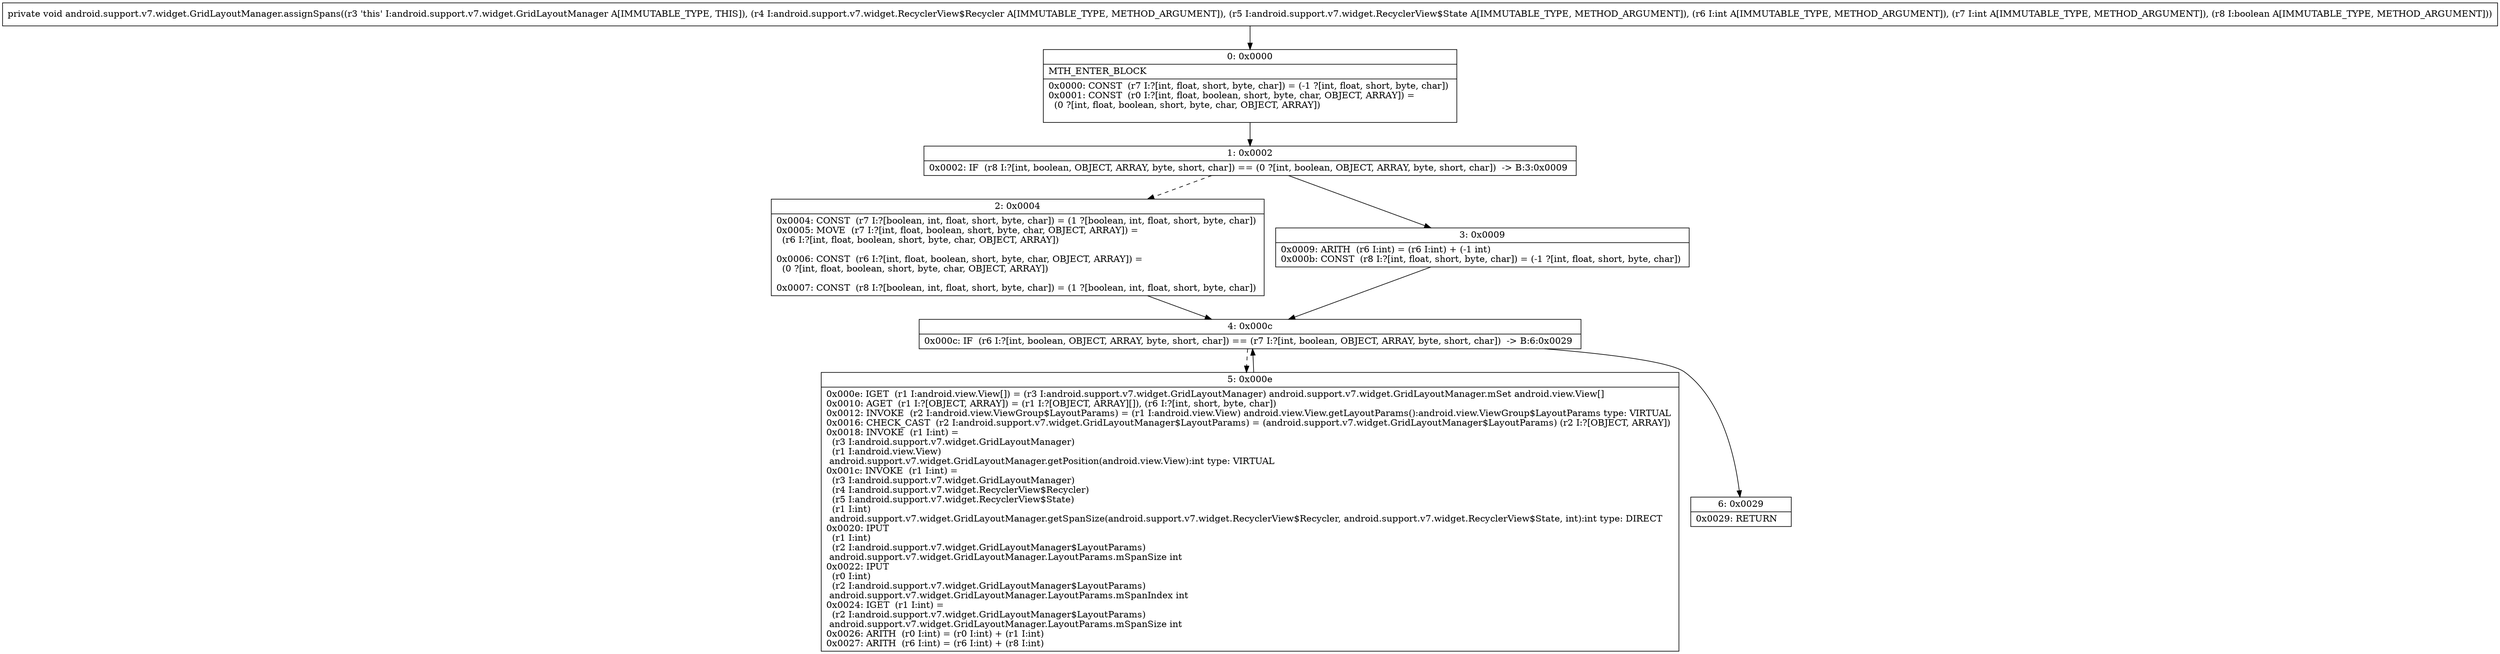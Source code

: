digraph "CFG forandroid.support.v7.widget.GridLayoutManager.assignSpans(Landroid\/support\/v7\/widget\/RecyclerView$Recycler;Landroid\/support\/v7\/widget\/RecyclerView$State;IIZ)V" {
Node_0 [shape=record,label="{0\:\ 0x0000|MTH_ENTER_BLOCK\l|0x0000: CONST  (r7 I:?[int, float, short, byte, char]) = (\-1 ?[int, float, short, byte, char]) \l0x0001: CONST  (r0 I:?[int, float, boolean, short, byte, char, OBJECT, ARRAY]) = \l  (0 ?[int, float, boolean, short, byte, char, OBJECT, ARRAY])\l \l}"];
Node_1 [shape=record,label="{1\:\ 0x0002|0x0002: IF  (r8 I:?[int, boolean, OBJECT, ARRAY, byte, short, char]) == (0 ?[int, boolean, OBJECT, ARRAY, byte, short, char])  \-\> B:3:0x0009 \l}"];
Node_2 [shape=record,label="{2\:\ 0x0004|0x0004: CONST  (r7 I:?[boolean, int, float, short, byte, char]) = (1 ?[boolean, int, float, short, byte, char]) \l0x0005: MOVE  (r7 I:?[int, float, boolean, short, byte, char, OBJECT, ARRAY]) = \l  (r6 I:?[int, float, boolean, short, byte, char, OBJECT, ARRAY])\l \l0x0006: CONST  (r6 I:?[int, float, boolean, short, byte, char, OBJECT, ARRAY]) = \l  (0 ?[int, float, boolean, short, byte, char, OBJECT, ARRAY])\l \l0x0007: CONST  (r8 I:?[boolean, int, float, short, byte, char]) = (1 ?[boolean, int, float, short, byte, char]) \l}"];
Node_3 [shape=record,label="{3\:\ 0x0009|0x0009: ARITH  (r6 I:int) = (r6 I:int) + (\-1 int) \l0x000b: CONST  (r8 I:?[int, float, short, byte, char]) = (\-1 ?[int, float, short, byte, char]) \l}"];
Node_4 [shape=record,label="{4\:\ 0x000c|0x000c: IF  (r6 I:?[int, boolean, OBJECT, ARRAY, byte, short, char]) == (r7 I:?[int, boolean, OBJECT, ARRAY, byte, short, char])  \-\> B:6:0x0029 \l}"];
Node_5 [shape=record,label="{5\:\ 0x000e|0x000e: IGET  (r1 I:android.view.View[]) = (r3 I:android.support.v7.widget.GridLayoutManager) android.support.v7.widget.GridLayoutManager.mSet android.view.View[] \l0x0010: AGET  (r1 I:?[OBJECT, ARRAY]) = (r1 I:?[OBJECT, ARRAY][]), (r6 I:?[int, short, byte, char]) \l0x0012: INVOKE  (r2 I:android.view.ViewGroup$LayoutParams) = (r1 I:android.view.View) android.view.View.getLayoutParams():android.view.ViewGroup$LayoutParams type: VIRTUAL \l0x0016: CHECK_CAST  (r2 I:android.support.v7.widget.GridLayoutManager$LayoutParams) = (android.support.v7.widget.GridLayoutManager$LayoutParams) (r2 I:?[OBJECT, ARRAY]) \l0x0018: INVOKE  (r1 I:int) = \l  (r3 I:android.support.v7.widget.GridLayoutManager)\l  (r1 I:android.view.View)\l android.support.v7.widget.GridLayoutManager.getPosition(android.view.View):int type: VIRTUAL \l0x001c: INVOKE  (r1 I:int) = \l  (r3 I:android.support.v7.widget.GridLayoutManager)\l  (r4 I:android.support.v7.widget.RecyclerView$Recycler)\l  (r5 I:android.support.v7.widget.RecyclerView$State)\l  (r1 I:int)\l android.support.v7.widget.GridLayoutManager.getSpanSize(android.support.v7.widget.RecyclerView$Recycler, android.support.v7.widget.RecyclerView$State, int):int type: DIRECT \l0x0020: IPUT  \l  (r1 I:int)\l  (r2 I:android.support.v7.widget.GridLayoutManager$LayoutParams)\l android.support.v7.widget.GridLayoutManager.LayoutParams.mSpanSize int \l0x0022: IPUT  \l  (r0 I:int)\l  (r2 I:android.support.v7.widget.GridLayoutManager$LayoutParams)\l android.support.v7.widget.GridLayoutManager.LayoutParams.mSpanIndex int \l0x0024: IGET  (r1 I:int) = \l  (r2 I:android.support.v7.widget.GridLayoutManager$LayoutParams)\l android.support.v7.widget.GridLayoutManager.LayoutParams.mSpanSize int \l0x0026: ARITH  (r0 I:int) = (r0 I:int) + (r1 I:int) \l0x0027: ARITH  (r6 I:int) = (r6 I:int) + (r8 I:int) \l}"];
Node_6 [shape=record,label="{6\:\ 0x0029|0x0029: RETURN   \l}"];
MethodNode[shape=record,label="{private void android.support.v7.widget.GridLayoutManager.assignSpans((r3 'this' I:android.support.v7.widget.GridLayoutManager A[IMMUTABLE_TYPE, THIS]), (r4 I:android.support.v7.widget.RecyclerView$Recycler A[IMMUTABLE_TYPE, METHOD_ARGUMENT]), (r5 I:android.support.v7.widget.RecyclerView$State A[IMMUTABLE_TYPE, METHOD_ARGUMENT]), (r6 I:int A[IMMUTABLE_TYPE, METHOD_ARGUMENT]), (r7 I:int A[IMMUTABLE_TYPE, METHOD_ARGUMENT]), (r8 I:boolean A[IMMUTABLE_TYPE, METHOD_ARGUMENT])) }"];
MethodNode -> Node_0;
Node_0 -> Node_1;
Node_1 -> Node_2[style=dashed];
Node_1 -> Node_3;
Node_2 -> Node_4;
Node_3 -> Node_4;
Node_4 -> Node_5[style=dashed];
Node_4 -> Node_6;
Node_5 -> Node_4;
}

